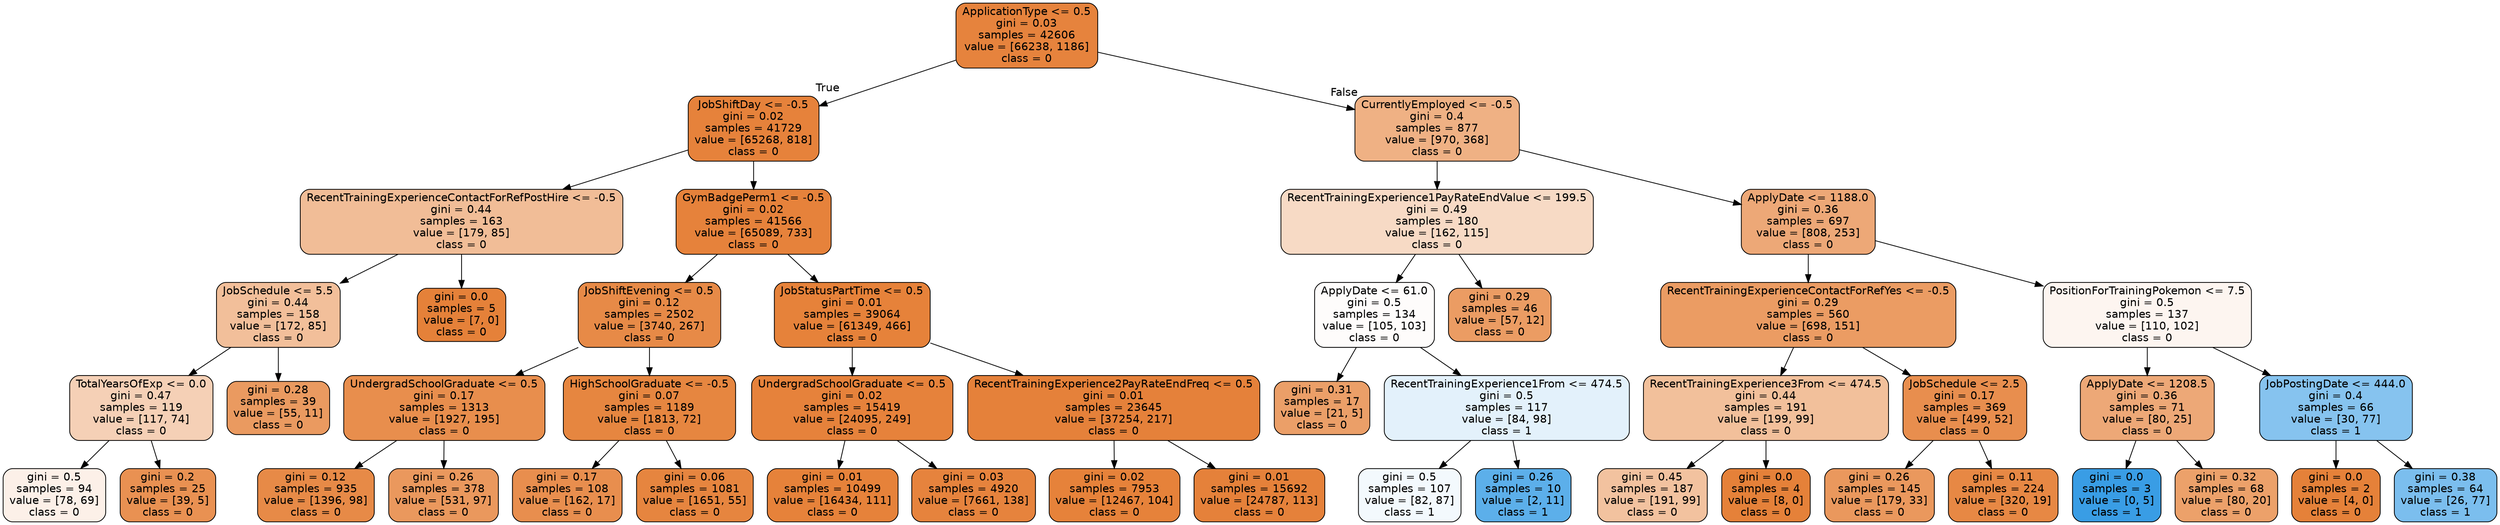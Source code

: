 digraph Tree {
node [shape=box, style="filled, rounded", color="black", fontname=helvetica] ;
edge [fontname=helvetica] ;
0 [label="ApplicationType <= 0.5\ngini = 0.03\nsamples = 42606\nvalue = [66238, 1186]\nclass = 0", fillcolor="#e58139fa"] ;
1 [label="JobShiftDay <= -0.5\ngini = 0.02\nsamples = 41729\nvalue = [65268, 818]\nclass = 0", fillcolor="#e58139fc"] ;
0 -> 1 [labeldistance=2.5, labelangle=45, headlabel="True"] ;
2 [label="RecentTrainingExperienceContactForRefPostHire <= -0.5\ngini = 0.44\nsamples = 163\nvalue = [179, 85]\nclass = 0", fillcolor="#e5813986"] ;
1 -> 2 ;
3 [label="JobSchedule <= 5.5\ngini = 0.44\nsamples = 158\nvalue = [172, 85]\nclass = 0", fillcolor="#e5813981"] ;
2 -> 3 ;
4 [label="TotalYearsOfExp <= 0.0\ngini = 0.47\nsamples = 119\nvalue = [117, 74]\nclass = 0", fillcolor="#e581395e"] ;
3 -> 4 ;
5 [label="gini = 0.5\nsamples = 94\nvalue = [78, 69]\nclass = 0", fillcolor="#e581391d"] ;
4 -> 5 ;
6 [label="gini = 0.2\nsamples = 25\nvalue = [39, 5]\nclass = 0", fillcolor="#e58139de"] ;
4 -> 6 ;
7 [label="gini = 0.28\nsamples = 39\nvalue = [55, 11]\nclass = 0", fillcolor="#e58139cc"] ;
3 -> 7 ;
8 [label="gini = 0.0\nsamples = 5\nvalue = [7, 0]\nclass = 0", fillcolor="#e58139ff"] ;
2 -> 8 ;
9 [label="GymBadgePerm1 <= -0.5\ngini = 0.02\nsamples = 41566\nvalue = [65089, 733]\nclass = 0", fillcolor="#e58139fc"] ;
1 -> 9 ;
10 [label="JobShiftEvening <= 0.5\ngini = 0.12\nsamples = 2502\nvalue = [3740, 267]\nclass = 0", fillcolor="#e58139ed"] ;
9 -> 10 ;
11 [label="UndergradSchoolGraduate <= 0.5\ngini = 0.17\nsamples = 1313\nvalue = [1927, 195]\nclass = 0", fillcolor="#e58139e5"] ;
10 -> 11 ;
12 [label="gini = 0.12\nsamples = 935\nvalue = [1396, 98]\nclass = 0", fillcolor="#e58139ed"] ;
11 -> 12 ;
13 [label="gini = 0.26\nsamples = 378\nvalue = [531, 97]\nclass = 0", fillcolor="#e58139d0"] ;
11 -> 13 ;
14 [label="HighSchoolGraduate <= -0.5\ngini = 0.07\nsamples = 1189\nvalue = [1813, 72]\nclass = 0", fillcolor="#e58139f5"] ;
10 -> 14 ;
15 [label="gini = 0.17\nsamples = 108\nvalue = [162, 17]\nclass = 0", fillcolor="#e58139e4"] ;
14 -> 15 ;
16 [label="gini = 0.06\nsamples = 1081\nvalue = [1651, 55]\nclass = 0", fillcolor="#e58139f7"] ;
14 -> 16 ;
17 [label="JobStatusPartTime <= 0.5\ngini = 0.01\nsamples = 39064\nvalue = [61349, 466]\nclass = 0", fillcolor="#e58139fd"] ;
9 -> 17 ;
18 [label="UndergradSchoolGraduate <= 0.5\ngini = 0.02\nsamples = 15419\nvalue = [24095, 249]\nclass = 0", fillcolor="#e58139fc"] ;
17 -> 18 ;
19 [label="gini = 0.01\nsamples = 10499\nvalue = [16434, 111]\nclass = 0", fillcolor="#e58139fd"] ;
18 -> 19 ;
20 [label="gini = 0.03\nsamples = 4920\nvalue = [7661, 138]\nclass = 0", fillcolor="#e58139fa"] ;
18 -> 20 ;
21 [label="RecentTrainingExperience2PayRateEndFreq <= 0.5\ngini = 0.01\nsamples = 23645\nvalue = [37254, 217]\nclass = 0", fillcolor="#e58139fe"] ;
17 -> 21 ;
22 [label="gini = 0.02\nsamples = 7953\nvalue = [12467, 104]\nclass = 0", fillcolor="#e58139fd"] ;
21 -> 22 ;
23 [label="gini = 0.01\nsamples = 15692\nvalue = [24787, 113]\nclass = 0", fillcolor="#e58139fe"] ;
21 -> 23 ;
24 [label="CurrentlyEmployed <= -0.5\ngini = 0.4\nsamples = 877\nvalue = [970, 368]\nclass = 0", fillcolor="#e581399e"] ;
0 -> 24 [labeldistance=2.5, labelangle=-45, headlabel="False"] ;
25 [label="RecentTrainingExperience1PayRateEndValue <= 199.5\ngini = 0.49\nsamples = 180\nvalue = [162, 115]\nclass = 0", fillcolor="#e581394a"] ;
24 -> 25 ;
26 [label="ApplyDate <= 61.0\ngini = 0.5\nsamples = 134\nvalue = [105, 103]\nclass = 0", fillcolor="#e5813905"] ;
25 -> 26 ;
27 [label="gini = 0.31\nsamples = 17\nvalue = [21, 5]\nclass = 0", fillcolor="#e58139c2"] ;
26 -> 27 ;
28 [label="RecentTrainingExperience1From <= 474.5\ngini = 0.5\nsamples = 117\nvalue = [84, 98]\nclass = 1", fillcolor="#399de524"] ;
26 -> 28 ;
29 [label="gini = 0.5\nsamples = 107\nvalue = [82, 87]\nclass = 1", fillcolor="#399de50f"] ;
28 -> 29 ;
30 [label="gini = 0.26\nsamples = 10\nvalue = [2, 11]\nclass = 1", fillcolor="#399de5d1"] ;
28 -> 30 ;
31 [label="gini = 0.29\nsamples = 46\nvalue = [57, 12]\nclass = 0", fillcolor="#e58139c9"] ;
25 -> 31 ;
32 [label="ApplyDate <= 1188.0\ngini = 0.36\nsamples = 697\nvalue = [808, 253]\nclass = 0", fillcolor="#e58139af"] ;
24 -> 32 ;
33 [label="RecentTrainingExperienceContactForRefYes <= -0.5\ngini = 0.29\nsamples = 560\nvalue = [698, 151]\nclass = 0", fillcolor="#e58139c8"] ;
32 -> 33 ;
34 [label="RecentTrainingExperience3From <= 474.5\ngini = 0.44\nsamples = 191\nvalue = [199, 99]\nclass = 0", fillcolor="#e5813980"] ;
33 -> 34 ;
35 [label="gini = 0.45\nsamples = 187\nvalue = [191, 99]\nclass = 0", fillcolor="#e581397b"] ;
34 -> 35 ;
36 [label="gini = 0.0\nsamples = 4\nvalue = [8, 0]\nclass = 0", fillcolor="#e58139ff"] ;
34 -> 36 ;
37 [label="JobSchedule <= 2.5\ngini = 0.17\nsamples = 369\nvalue = [499, 52]\nclass = 0", fillcolor="#e58139e4"] ;
33 -> 37 ;
38 [label="gini = 0.26\nsamples = 145\nvalue = [179, 33]\nclass = 0", fillcolor="#e58139d0"] ;
37 -> 38 ;
39 [label="gini = 0.11\nsamples = 224\nvalue = [320, 19]\nclass = 0", fillcolor="#e58139f0"] ;
37 -> 39 ;
40 [label="PositionForTrainingPokemon <= 7.5\ngini = 0.5\nsamples = 137\nvalue = [110, 102]\nclass = 0", fillcolor="#e5813913"] ;
32 -> 40 ;
41 [label="ApplyDate <= 1208.5\ngini = 0.36\nsamples = 71\nvalue = [80, 25]\nclass = 0", fillcolor="#e58139af"] ;
40 -> 41 ;
42 [label="gini = 0.0\nsamples = 3\nvalue = [0, 5]\nclass = 1", fillcolor="#399de5ff"] ;
41 -> 42 ;
43 [label="gini = 0.32\nsamples = 68\nvalue = [80, 20]\nclass = 0", fillcolor="#e58139bf"] ;
41 -> 43 ;
44 [label="JobPostingDate <= 444.0\ngini = 0.4\nsamples = 66\nvalue = [30, 77]\nclass = 1", fillcolor="#399de59c"] ;
40 -> 44 ;
45 [label="gini = 0.0\nsamples = 2\nvalue = [4, 0]\nclass = 0", fillcolor="#e58139ff"] ;
44 -> 45 ;
46 [label="gini = 0.38\nsamples = 64\nvalue = [26, 77]\nclass = 1", fillcolor="#399de5a9"] ;
44 -> 46 ;
}